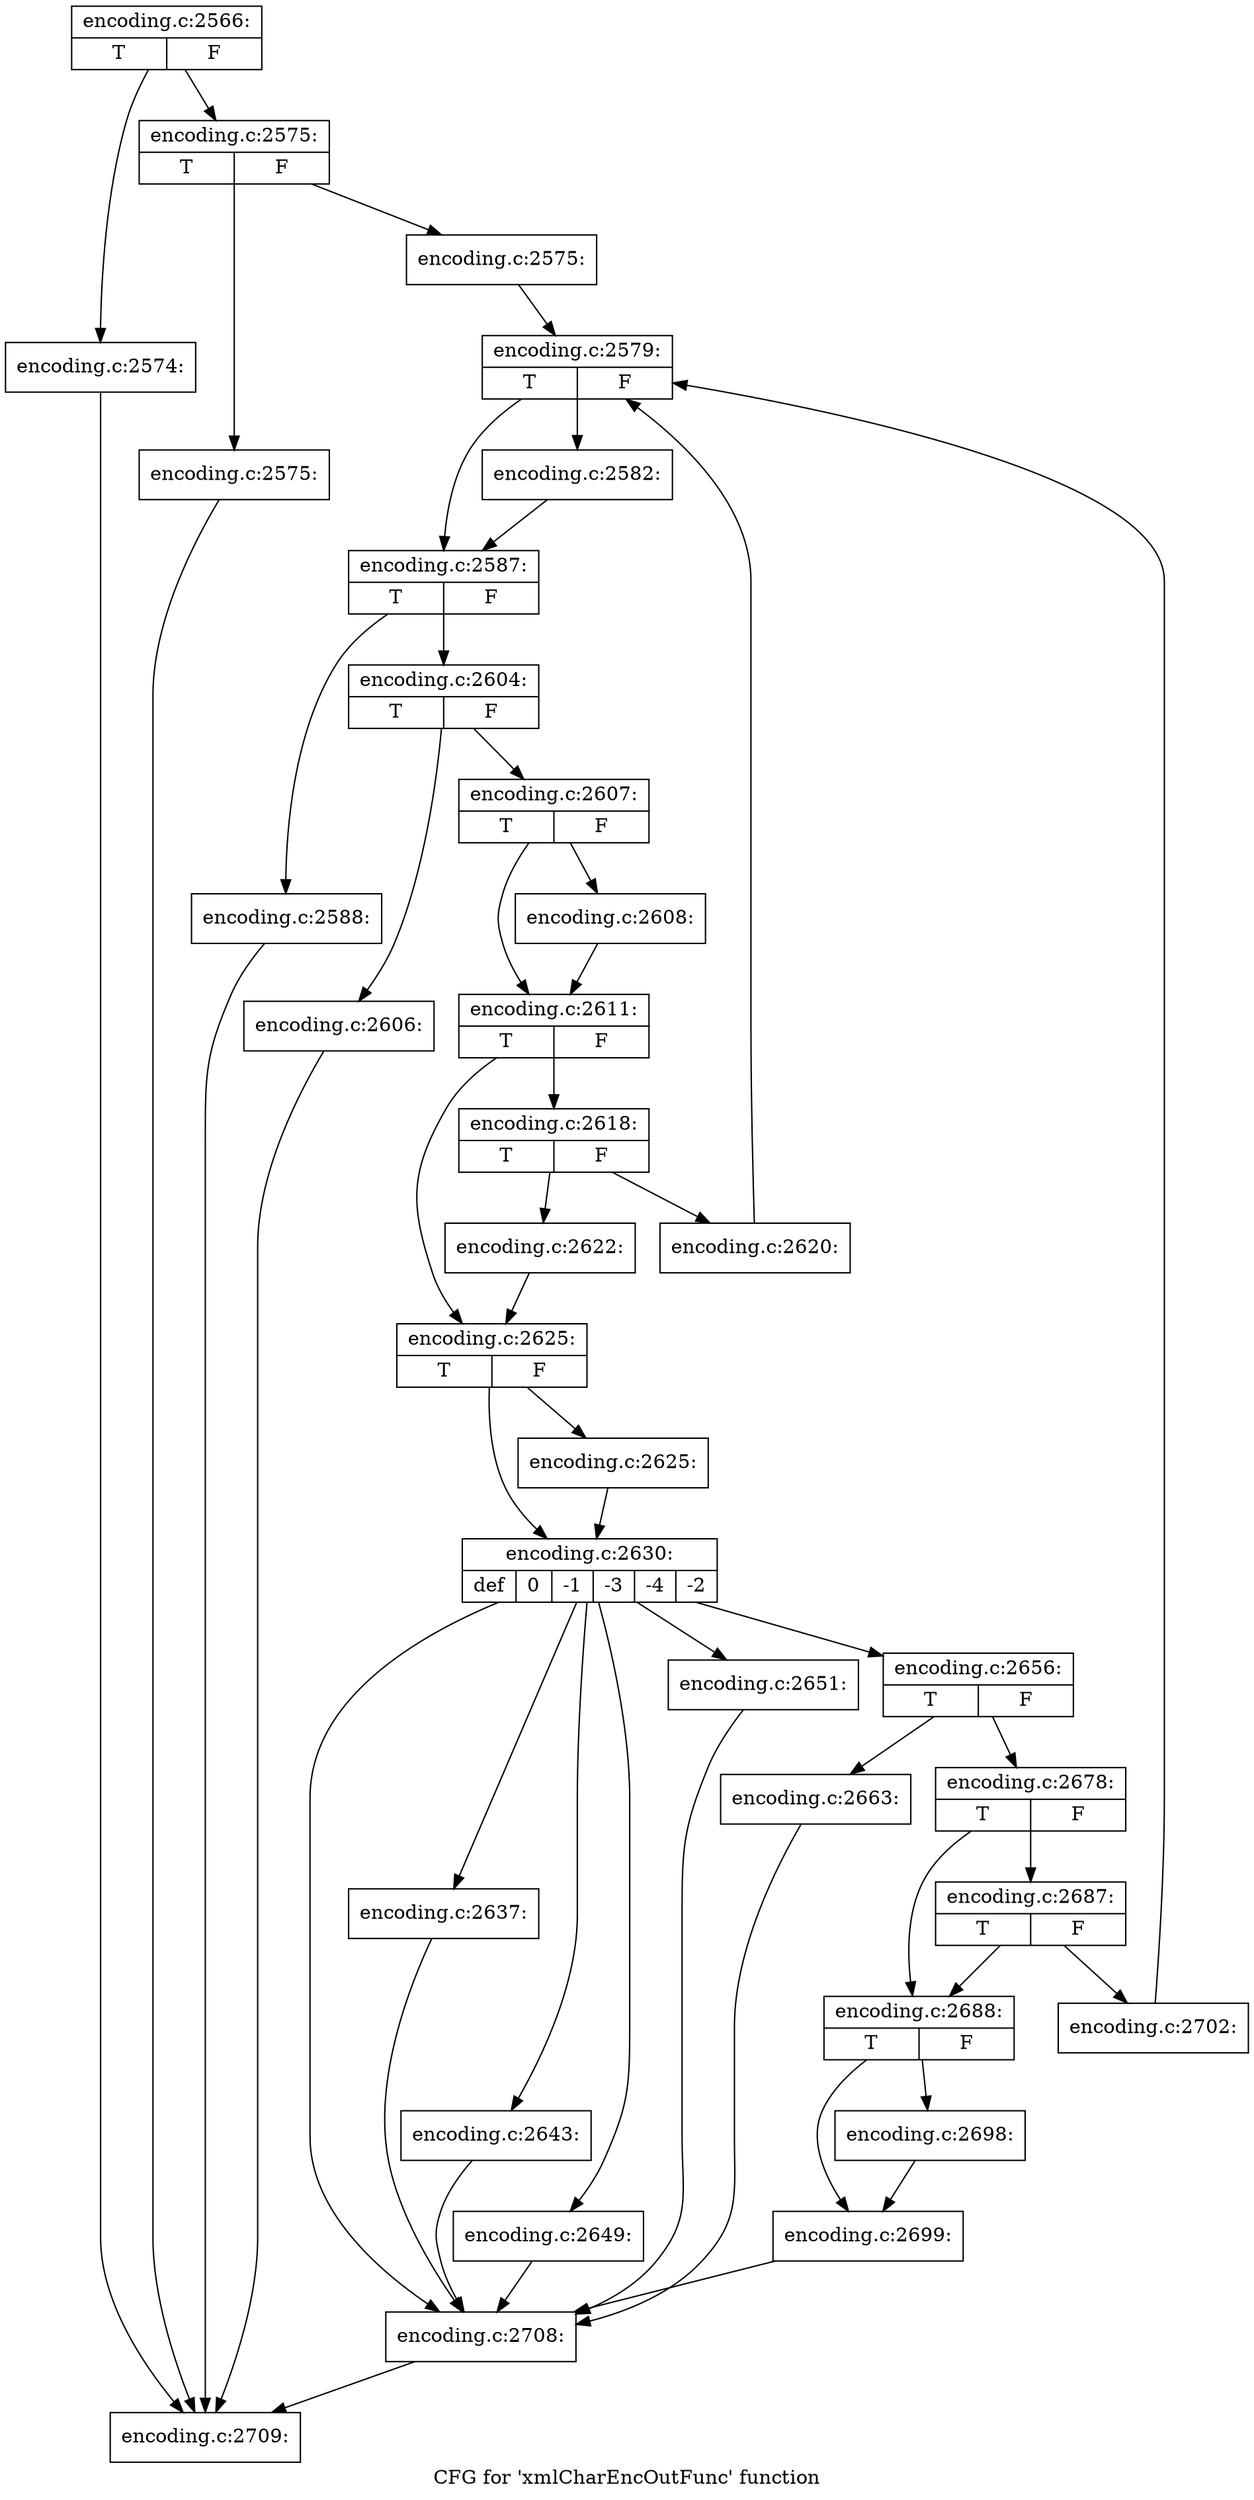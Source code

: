 digraph "CFG for 'xmlCharEncOutFunc' function" {
	label="CFG for 'xmlCharEncOutFunc' function";

	Node0x5557bd974390 [shape=record,label="{encoding.c:2566:|{<s0>T|<s1>F}}"];
	Node0x5557bd974390 -> Node0x5557bd980910;
	Node0x5557bd974390 -> Node0x5557bd980960;
	Node0x5557bd980910 [shape=record,label="{encoding.c:2574:}"];
	Node0x5557bd980910 -> Node0x5557bd96ab70;
	Node0x5557bd980960 [shape=record,label="{encoding.c:2575:|{<s0>T|<s1>F}}"];
	Node0x5557bd980960 -> Node0x5557bd980e20;
	Node0x5557bd980960 -> Node0x5557bd980e70;
	Node0x5557bd980e20 [shape=record,label="{encoding.c:2575:}"];
	Node0x5557bd980e20 -> Node0x5557bd96ab70;
	Node0x5557bd980e70 [shape=record,label="{encoding.c:2575:}"];
	Node0x5557bd980e70 -> Node0x5557bd981ae0;
	Node0x5557bd981ae0 [shape=record,label="{encoding.c:2579:|{<s0>T|<s1>F}}"];
	Node0x5557bd981ae0 -> Node0x5557bd981fc0;
	Node0x5557bd981ae0 -> Node0x5557bd982010;
	Node0x5557bd981fc0 [shape=record,label="{encoding.c:2582:}"];
	Node0x5557bd981fc0 -> Node0x5557bd982010;
	Node0x5557bd982010 [shape=record,label="{encoding.c:2587:|{<s0>T|<s1>F}}"];
	Node0x5557bd982010 -> Node0x5557bd982550;
	Node0x5557bd982010 -> Node0x5557bd9825a0;
	Node0x5557bd982550 [shape=record,label="{encoding.c:2588:}"];
	Node0x5557bd982550 -> Node0x5557bd96ab70;
	Node0x5557bd9825a0 [shape=record,label="{encoding.c:2604:|{<s0>T|<s1>F}}"];
	Node0x5557bd9825a0 -> Node0x5557bd983d80;
	Node0x5557bd9825a0 -> Node0x5557bd983dd0;
	Node0x5557bd983d80 [shape=record,label="{encoding.c:2606:}"];
	Node0x5557bd983d80 -> Node0x5557bd96ab70;
	Node0x5557bd983dd0 [shape=record,label="{encoding.c:2607:|{<s0>T|<s1>F}}"];
	Node0x5557bd983dd0 -> Node0x5557bd984260;
	Node0x5557bd983dd0 -> Node0x5557bd9842b0;
	Node0x5557bd984260 [shape=record,label="{encoding.c:2608:}"];
	Node0x5557bd984260 -> Node0x5557bd9842b0;
	Node0x5557bd9842b0 [shape=record,label="{encoding.c:2611:|{<s0>T|<s1>F}}"];
	Node0x5557bd9842b0 -> Node0x5557bd9867c0;
	Node0x5557bd9842b0 -> Node0x5557bd986810;
	Node0x5557bd9867c0 [shape=record,label="{encoding.c:2618:|{<s0>T|<s1>F}}"];
	Node0x5557bd9867c0 -> Node0x5557bd986c00;
	Node0x5557bd9867c0 -> Node0x5557bd986c50;
	Node0x5557bd986c00 [shape=record,label="{encoding.c:2620:}"];
	Node0x5557bd986c00 -> Node0x5557bd981ae0;
	Node0x5557bd986c50 [shape=record,label="{encoding.c:2622:}"];
	Node0x5557bd986c50 -> Node0x5557bd986810;
	Node0x5557bd986810 [shape=record,label="{encoding.c:2625:|{<s0>T|<s1>F}}"];
	Node0x5557bd986810 -> Node0x5557bd9872a0;
	Node0x5557bd986810 -> Node0x5557bd9872f0;
	Node0x5557bd9872a0 [shape=record,label="{encoding.c:2625:}"];
	Node0x5557bd9872a0 -> Node0x5557bd9872f0;
	Node0x5557bd9872f0 [shape=record,label="{encoding.c:2630:|{<s0>def|<s1>0|<s2>-1|<s3>-3|<s4>-4|<s5>-2}}"];
	Node0x5557bd9872f0 -> Node0x5557bd987850;
	Node0x5557bd9872f0 -> Node0x5557bd987c70;
	Node0x5557bd9872f0 -> Node0x5557bd987d50;
	Node0x5557bd9872f0 -> Node0x5557bd987e30;
	Node0x5557bd9872f0 -> Node0x5557bd987f10;
	Node0x5557bd9872f0 -> Node0x5557bd9882b0;
	Node0x5557bd987c70 [shape=record,label="{encoding.c:2637:}"];
	Node0x5557bd987c70 -> Node0x5557bd987850;
	Node0x5557bd987d50 [shape=record,label="{encoding.c:2643:}"];
	Node0x5557bd987d50 -> Node0x5557bd987850;
	Node0x5557bd987e30 [shape=record,label="{encoding.c:2649:}"];
	Node0x5557bd987e30 -> Node0x5557bd987850;
	Node0x5557bd987f10 [shape=record,label="{encoding.c:2651:}"];
	Node0x5557bd987f10 -> Node0x5557bd987850;
	Node0x5557bd9882b0 [shape=record,label="{encoding.c:2656:|{<s0>T|<s1>F}}"];
	Node0x5557bd9882b0 -> Node0x5557bd989940;
	Node0x5557bd9882b0 -> Node0x5557bd989990;
	Node0x5557bd989940 [shape=record,label="{encoding.c:2663:}"];
	Node0x5557bd989940 -> Node0x5557bd987850;
	Node0x5557bd989990 [shape=record,label="{encoding.c:2678:|{<s0>T|<s1>F}}"];
	Node0x5557bd989990 -> Node0x5557bd98b650;
	Node0x5557bd989990 -> Node0x5557bd98b6f0;
	Node0x5557bd98b6f0 [shape=record,label="{encoding.c:2687:|{<s0>T|<s1>F}}"];
	Node0x5557bd98b6f0 -> Node0x5557bd98b650;
	Node0x5557bd98b6f0 -> Node0x5557bd98b6a0;
	Node0x5557bd98b650 [shape=record,label="{encoding.c:2688:|{<s0>T|<s1>F}}"];
	Node0x5557bd98b650 -> Node0x5557bd98d270;
	Node0x5557bd98b650 -> Node0x5557bd98d2c0;
	Node0x5557bd98d270 [shape=record,label="{encoding.c:2698:}"];
	Node0x5557bd98d270 -> Node0x5557bd98d2c0;
	Node0x5557bd98d2c0 [shape=record,label="{encoding.c:2699:}"];
	Node0x5557bd98d2c0 -> Node0x5557bd987850;
	Node0x5557bd98b6a0 [shape=record,label="{encoding.c:2702:}"];
	Node0x5557bd98b6a0 -> Node0x5557bd981ae0;
	Node0x5557bd987850 [shape=record,label="{encoding.c:2708:}"];
	Node0x5557bd987850 -> Node0x5557bd96ab70;
	Node0x5557bd96ab70 [shape=record,label="{encoding.c:2709:}"];
}
